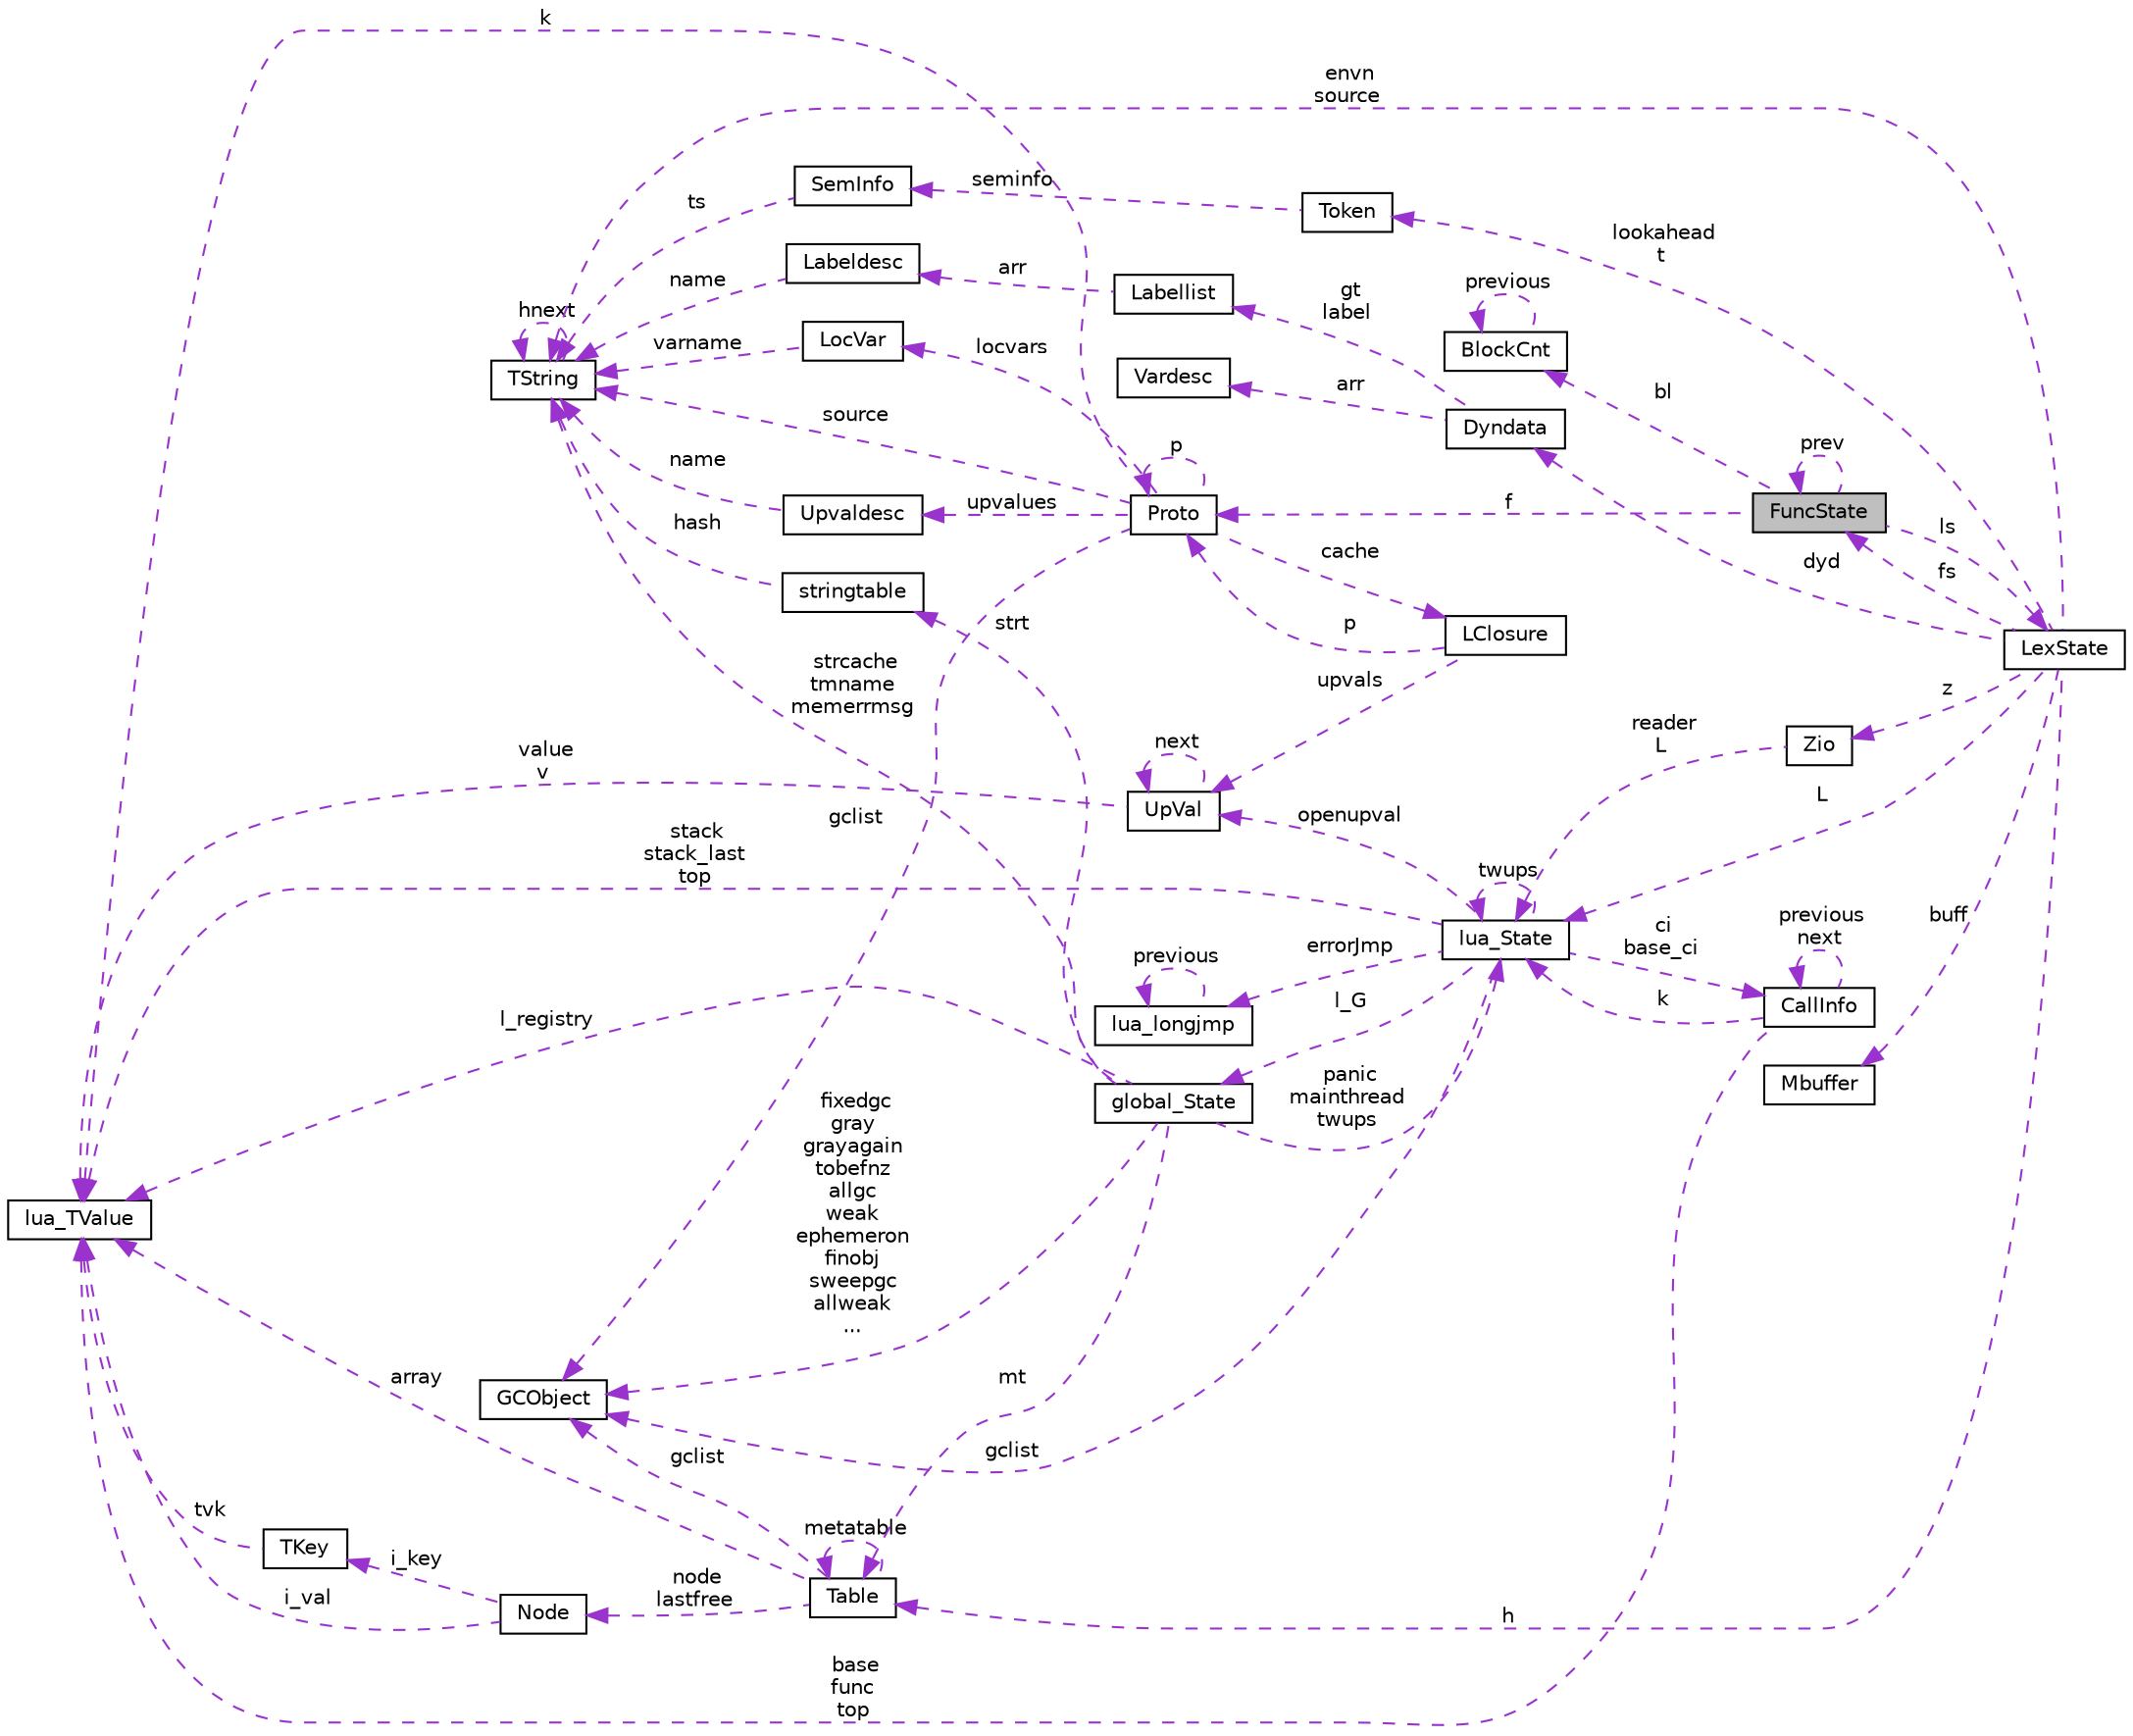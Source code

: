 digraph "FuncState"
{
 // LATEX_PDF_SIZE
  edge [fontname="Helvetica",fontsize="10",labelfontname="Helvetica",labelfontsize="10"];
  node [fontname="Helvetica",fontsize="10",shape=record];
  rankdir="LR";
  Node1 [label="FuncState",height=0.2,width=0.4,color="black", fillcolor="grey75", style="filled", fontcolor="black",tooltip=" "];
  Node2 -> Node1 [dir="back",color="darkorchid3",fontsize="10",style="dashed",label=" f" ,fontname="Helvetica"];
  Node2 [label="Proto",height=0.2,width=0.4,color="black", fillcolor="white", style="filled",URL="$struct_proto.html",tooltip=" "];
  Node3 -> Node2 [dir="back",color="darkorchid3",fontsize="10",style="dashed",label=" k" ,fontname="Helvetica"];
  Node3 [label="lua_TValue",height=0.2,width=0.4,color="black", fillcolor="white", style="filled",URL="$structlua___t_value.html",tooltip=" "];
  Node2 -> Node2 [dir="back",color="darkorchid3",fontsize="10",style="dashed",label=" p" ,fontname="Helvetica"];
  Node4 -> Node2 [dir="back",color="darkorchid3",fontsize="10",style="dashed",label=" locvars" ,fontname="Helvetica"];
  Node4 [label="LocVar",height=0.2,width=0.4,color="black", fillcolor="white", style="filled",URL="$struct_loc_var.html",tooltip=" "];
  Node5 -> Node4 [dir="back",color="darkorchid3",fontsize="10",style="dashed",label=" varname" ,fontname="Helvetica"];
  Node5 [label="TString",height=0.2,width=0.4,color="black", fillcolor="white", style="filled",URL="$struct_t_string.html",tooltip=" "];
  Node5 -> Node5 [dir="back",color="darkorchid3",fontsize="10",style="dashed",label=" hnext" ,fontname="Helvetica"];
  Node5 -> Node2 [dir="back",color="darkorchid3",fontsize="10",style="dashed",label=" source" ,fontname="Helvetica"];
  Node6 -> Node2 [dir="back",color="darkorchid3",fontsize="10",style="dashed",label=" cache" ,fontname="Helvetica"];
  Node6 [label="LClosure",height=0.2,width=0.4,color="black", fillcolor="white", style="filled",URL="$struct_l_closure.html",tooltip=" "];
  Node7 -> Node6 [dir="back",color="darkorchid3",fontsize="10",style="dashed",label=" upvals" ,fontname="Helvetica"];
  Node7 [label="UpVal",height=0.2,width=0.4,color="black", fillcolor="white", style="filled",URL="$struct_up_val.html",tooltip=" "];
  Node7 -> Node7 [dir="back",color="darkorchid3",fontsize="10",style="dashed",label=" next" ,fontname="Helvetica"];
  Node3 -> Node7 [dir="back",color="darkorchid3",fontsize="10",style="dashed",label=" value\nv" ,fontname="Helvetica"];
  Node2 -> Node6 [dir="back",color="darkorchid3",fontsize="10",style="dashed",label=" p" ,fontname="Helvetica"];
  Node8 -> Node2 [dir="back",color="darkorchid3",fontsize="10",style="dashed",label=" gclist" ,fontname="Helvetica"];
  Node8 [label="GCObject",height=0.2,width=0.4,color="black", fillcolor="white", style="filled",URL="$struct_g_c_object.html",tooltip=" "];
  Node9 -> Node2 [dir="back",color="darkorchid3",fontsize="10",style="dashed",label=" upvalues" ,fontname="Helvetica"];
  Node9 [label="Upvaldesc",height=0.2,width=0.4,color="black", fillcolor="white", style="filled",URL="$struct_upvaldesc.html",tooltip=" "];
  Node5 -> Node9 [dir="back",color="darkorchid3",fontsize="10",style="dashed",label=" name" ,fontname="Helvetica"];
  Node10 -> Node1 [dir="back",color="darkorchid3",fontsize="10",style="dashed",label=" ls" ,fontname="Helvetica"];
  Node10 [label="LexState",height=0.2,width=0.4,color="black", fillcolor="white", style="filled",URL="$struct_lex_state.html",tooltip=" "];
  Node11 -> Node10 [dir="back",color="darkorchid3",fontsize="10",style="dashed",label=" dyd" ,fontname="Helvetica"];
  Node11 [label="Dyndata",height=0.2,width=0.4,color="black", fillcolor="white", style="filled",URL="$struct_dyndata.html",tooltip=" "];
  Node12 -> Node11 [dir="back",color="darkorchid3",fontsize="10",style="dashed",label=" gt\nlabel" ,fontname="Helvetica"];
  Node12 [label="Labellist",height=0.2,width=0.4,color="black", fillcolor="white", style="filled",URL="$struct_labellist.html",tooltip=" "];
  Node13 -> Node12 [dir="back",color="darkorchid3",fontsize="10",style="dashed",label=" arr" ,fontname="Helvetica"];
  Node13 [label="Labeldesc",height=0.2,width=0.4,color="black", fillcolor="white", style="filled",URL="$struct_labeldesc.html",tooltip=" "];
  Node5 -> Node13 [dir="back",color="darkorchid3",fontsize="10",style="dashed",label=" name" ,fontname="Helvetica"];
  Node14 -> Node11 [dir="back",color="darkorchid3",fontsize="10",style="dashed",label=" arr" ,fontname="Helvetica"];
  Node14 [label="Vardesc",height=0.2,width=0.4,color="black", fillcolor="white", style="filled",URL="$struct_vardesc.html",tooltip=" "];
  Node15 -> Node10 [dir="back",color="darkorchid3",fontsize="10",style="dashed",label=" lookahead\nt" ,fontname="Helvetica"];
  Node15 [label="Token",height=0.2,width=0.4,color="black", fillcolor="white", style="filled",URL="$struct_token.html",tooltip=" "];
  Node16 -> Node15 [dir="back",color="darkorchid3",fontsize="10",style="dashed",label=" seminfo" ,fontname="Helvetica"];
  Node16 [label="SemInfo",height=0.2,width=0.4,color="black", fillcolor="white", style="filled",URL="$union_sem_info.html",tooltip=" "];
  Node5 -> Node16 [dir="back",color="darkorchid3",fontsize="10",style="dashed",label=" ts" ,fontname="Helvetica"];
  Node5 -> Node10 [dir="back",color="darkorchid3",fontsize="10",style="dashed",label=" envn\nsource" ,fontname="Helvetica"];
  Node17 -> Node10 [dir="back",color="darkorchid3",fontsize="10",style="dashed",label=" h" ,fontname="Helvetica"];
  Node17 [label="Table",height=0.2,width=0.4,color="black", fillcolor="white", style="filled",URL="$struct_table.html",tooltip=" "];
  Node18 -> Node17 [dir="back",color="darkorchid3",fontsize="10",style="dashed",label=" node\nlastfree" ,fontname="Helvetica"];
  Node18 [label="Node",height=0.2,width=0.4,color="black", fillcolor="white", style="filled",URL="$struct_node.html",tooltip=" "];
  Node3 -> Node18 [dir="back",color="darkorchid3",fontsize="10",style="dashed",label=" i_val" ,fontname="Helvetica"];
  Node19 -> Node18 [dir="back",color="darkorchid3",fontsize="10",style="dashed",label=" i_key" ,fontname="Helvetica"];
  Node19 [label="TKey",height=0.2,width=0.4,color="black", fillcolor="white", style="filled",URL="$union_t_key.html",tooltip=" "];
  Node3 -> Node19 [dir="back",color="darkorchid3",fontsize="10",style="dashed",label=" tvk" ,fontname="Helvetica"];
  Node3 -> Node17 [dir="back",color="darkorchid3",fontsize="10",style="dashed",label=" array" ,fontname="Helvetica"];
  Node17 -> Node17 [dir="back",color="darkorchid3",fontsize="10",style="dashed",label=" metatable" ,fontname="Helvetica"];
  Node8 -> Node17 [dir="back",color="darkorchid3",fontsize="10",style="dashed",label=" gclist" ,fontname="Helvetica"];
  Node20 -> Node10 [dir="back",color="darkorchid3",fontsize="10",style="dashed",label=" z" ,fontname="Helvetica"];
  Node20 [label="Zio",height=0.2,width=0.4,color="black", fillcolor="white", style="filled",URL="$struct_zio.html",tooltip=" "];
  Node21 -> Node20 [dir="back",color="darkorchid3",fontsize="10",style="dashed",label=" reader\nL" ,fontname="Helvetica"];
  Node21 [label="lua_State",height=0.2,width=0.4,color="black", fillcolor="white", style="filled",URL="$structlua___state.html",tooltip=" "];
  Node7 -> Node21 [dir="back",color="darkorchid3",fontsize="10",style="dashed",label=" openupval" ,fontname="Helvetica"];
  Node3 -> Node21 [dir="back",color="darkorchid3",fontsize="10",style="dashed",label=" stack\nstack_last\ntop" ,fontname="Helvetica"];
  Node22 -> Node21 [dir="back",color="darkorchid3",fontsize="10",style="dashed",label=" errorJmp" ,fontname="Helvetica"];
  Node22 [label="lua_longjmp",height=0.2,width=0.4,color="black", fillcolor="white", style="filled",URL="$structlua__longjmp.html",tooltip=" "];
  Node22 -> Node22 [dir="back",color="darkorchid3",fontsize="10",style="dashed",label=" previous" ,fontname="Helvetica"];
  Node23 -> Node21 [dir="back",color="darkorchid3",fontsize="10",style="dashed",label=" l_G" ,fontname="Helvetica"];
  Node23 [label="global_State",height=0.2,width=0.4,color="black", fillcolor="white", style="filled",URL="$structglobal___state.html",tooltip=" "];
  Node3 -> Node23 [dir="back",color="darkorchid3",fontsize="10",style="dashed",label=" l_registry" ,fontname="Helvetica"];
  Node24 -> Node23 [dir="back",color="darkorchid3",fontsize="10",style="dashed",label=" strt" ,fontname="Helvetica"];
  Node24 [label="stringtable",height=0.2,width=0.4,color="black", fillcolor="white", style="filled",URL="$structstringtable.html",tooltip=" "];
  Node5 -> Node24 [dir="back",color="darkorchid3",fontsize="10",style="dashed",label=" hash" ,fontname="Helvetica"];
  Node5 -> Node23 [dir="back",color="darkorchid3",fontsize="10",style="dashed",label=" strcache\ntmname\nmemerrmsg" ,fontname="Helvetica"];
  Node17 -> Node23 [dir="back",color="darkorchid3",fontsize="10",style="dashed",label=" mt" ,fontname="Helvetica"];
  Node8 -> Node23 [dir="back",color="darkorchid3",fontsize="10",style="dashed",label=" fixedgc\ngray\ngrayagain\ntobefnz\nallgc\nweak\nephemeron\nfinobj\nsweepgc\nallweak\n..." ,fontname="Helvetica"];
  Node21 -> Node23 [dir="back",color="darkorchid3",fontsize="10",style="dashed",label=" panic\nmainthread\ntwups" ,fontname="Helvetica"];
  Node8 -> Node21 [dir="back",color="darkorchid3",fontsize="10",style="dashed",label=" gclist" ,fontname="Helvetica"];
  Node21 -> Node21 [dir="back",color="darkorchid3",fontsize="10",style="dashed",label=" twups" ,fontname="Helvetica"];
  Node25 -> Node21 [dir="back",color="darkorchid3",fontsize="10",style="dashed",label=" ci\nbase_ci" ,fontname="Helvetica"];
  Node25 [label="CallInfo",height=0.2,width=0.4,color="black", fillcolor="white", style="filled",URL="$struct_call_info.html",tooltip=" "];
  Node3 -> Node25 [dir="back",color="darkorchid3",fontsize="10",style="dashed",label=" base\nfunc\ntop" ,fontname="Helvetica"];
  Node21 -> Node25 [dir="back",color="darkorchid3",fontsize="10",style="dashed",label=" k" ,fontname="Helvetica"];
  Node25 -> Node25 [dir="back",color="darkorchid3",fontsize="10",style="dashed",label=" previous\nnext" ,fontname="Helvetica"];
  Node1 -> Node10 [dir="back",color="darkorchid3",fontsize="10",style="dashed",label=" fs" ,fontname="Helvetica"];
  Node26 -> Node10 [dir="back",color="darkorchid3",fontsize="10",style="dashed",label=" buff" ,fontname="Helvetica"];
  Node26 [label="Mbuffer",height=0.2,width=0.4,color="black", fillcolor="white", style="filled",URL="$struct_mbuffer.html",tooltip=" "];
  Node21 -> Node10 [dir="back",color="darkorchid3",fontsize="10",style="dashed",label=" L" ,fontname="Helvetica"];
  Node1 -> Node1 [dir="back",color="darkorchid3",fontsize="10",style="dashed",label=" prev" ,fontname="Helvetica"];
  Node27 -> Node1 [dir="back",color="darkorchid3",fontsize="10",style="dashed",label=" bl" ,fontname="Helvetica"];
  Node27 [label="BlockCnt",height=0.2,width=0.4,color="black", fillcolor="white", style="filled",URL="$struct_block_cnt.html",tooltip=" "];
  Node27 -> Node27 [dir="back",color="darkorchid3",fontsize="10",style="dashed",label=" previous" ,fontname="Helvetica"];
}
